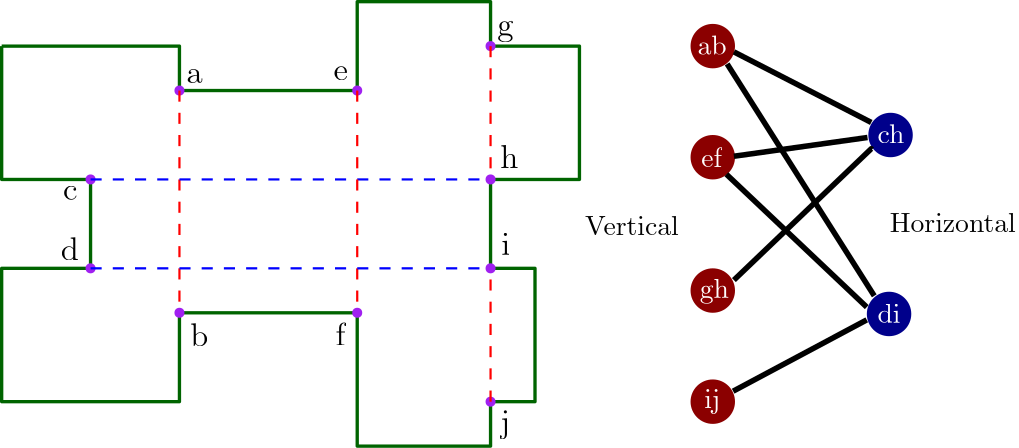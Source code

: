<?xml version="1.0"?>
<!DOCTYPE ipe SYSTEM "ipe.dtd">
<ipe version="70218" creator="Ipe 7.2.28">
<info created="D:20231014195433" modified="D:20231104011955"/>
<ipestyle name="basic">
<symbol name="arrow/arc(spx)">
<path stroke="sym-stroke" fill="sym-stroke" pen="sym-pen">
0 0 m
-1 0.333 l
-1 -0.333 l
h
</path>
</symbol>
<symbol name="arrow/farc(spx)">
<path stroke="sym-stroke" fill="white" pen="sym-pen">
0 0 m
-1 0.333 l
-1 -0.333 l
h
</path>
</symbol>
<symbol name="arrow/ptarc(spx)">
<path stroke="sym-stroke" fill="sym-stroke" pen="sym-pen">
0 0 m
-1 0.333 l
-0.8 0 l
-1 -0.333 l
h
</path>
</symbol>
<symbol name="arrow/fptarc(spx)">
<path stroke="sym-stroke" fill="white" pen="sym-pen">
0 0 m
-1 0.333 l
-0.8 0 l
-1 -0.333 l
h
</path>
</symbol>
<symbol name="mark/circle(sx)" transformations="translations">
<path fill="sym-stroke">
0.6 0 0 0.6 0 0 e
0.4 0 0 0.4 0 0 e
</path>
</symbol>
<symbol name="mark/disk(sx)" transformations="translations">
<path fill="sym-stroke">
0.6 0 0 0.6 0 0 e
</path>
</symbol>
<symbol name="mark/fdisk(sfx)" transformations="translations">
<group>
<path fill="sym-fill">
0.5 0 0 0.5 0 0 e
</path>
<path fill="sym-stroke" fillrule="eofill">
0.6 0 0 0.6 0 0 e
0.4 0 0 0.4 0 0 e
</path>
</group>
</symbol>
<symbol name="mark/box(sx)" transformations="translations">
<path fill="sym-stroke" fillrule="eofill">
-0.6 -0.6 m
0.6 -0.6 l
0.6 0.6 l
-0.6 0.6 l
h
-0.4 -0.4 m
0.4 -0.4 l
0.4 0.4 l
-0.4 0.4 l
h
</path>
</symbol>
<symbol name="mark/square(sx)" transformations="translations">
<path fill="sym-stroke">
-0.6 -0.6 m
0.6 -0.6 l
0.6 0.6 l
-0.6 0.6 l
h
</path>
</symbol>
<symbol name="mark/fsquare(sfx)" transformations="translations">
<group>
<path fill="sym-fill">
-0.5 -0.5 m
0.5 -0.5 l
0.5 0.5 l
-0.5 0.5 l
h
</path>
<path fill="sym-stroke" fillrule="eofill">
-0.6 -0.6 m
0.6 -0.6 l
0.6 0.6 l
-0.6 0.6 l
h
-0.4 -0.4 m
0.4 -0.4 l
0.4 0.4 l
-0.4 0.4 l
h
</path>
</group>
</symbol>
<symbol name="mark/cross(sx)" transformations="translations">
<group>
<path fill="sym-stroke">
-0.43 -0.57 m
0.57 0.43 l
0.43 0.57 l
-0.57 -0.43 l
h
</path>
<path fill="sym-stroke">
-0.43 0.57 m
0.57 -0.43 l
0.43 -0.57 l
-0.57 0.43 l
h
</path>
</group>
</symbol>
<symbol name="arrow/fnormal(spx)">
<path stroke="sym-stroke" fill="white" pen="sym-pen">
0 0 m
-1 0.333 l
-1 -0.333 l
h
</path>
</symbol>
<symbol name="arrow/pointed(spx)">
<path stroke="sym-stroke" fill="sym-stroke" pen="sym-pen">
0 0 m
-1 0.333 l
-0.8 0 l
-1 -0.333 l
h
</path>
</symbol>
<symbol name="arrow/fpointed(spx)">
<path stroke="sym-stroke" fill="white" pen="sym-pen">
0 0 m
-1 0.333 l
-0.8 0 l
-1 -0.333 l
h
</path>
</symbol>
<symbol name="arrow/linear(spx)">
<path stroke="sym-stroke" pen="sym-pen">
-1 0.333 m
0 0 l
-1 -0.333 l
</path>
</symbol>
<symbol name="arrow/fdouble(spx)">
<path stroke="sym-stroke" fill="white" pen="sym-pen">
0 0 m
-1 0.333 l
-1 -0.333 l
h
-1 0 m
-2 0.333 l
-2 -0.333 l
h
</path>
</symbol>
<symbol name="arrow/double(spx)">
<path stroke="sym-stroke" fill="sym-stroke" pen="sym-pen">
0 0 m
-1 0.333 l
-1 -0.333 l
h
-1 0 m
-2 0.333 l
-2 -0.333 l
h
</path>
</symbol>
<symbol name="arrow/mid-normal(spx)">
<path stroke="sym-stroke" fill="sym-stroke" pen="sym-pen">
0.5 0 m
-0.5 0.333 l
-0.5 -0.333 l
h
</path>
</symbol>
<symbol name="arrow/mid-fnormal(spx)">
<path stroke="sym-stroke" fill="white" pen="sym-pen">
0.5 0 m
-0.5 0.333 l
-0.5 -0.333 l
h
</path>
</symbol>
<symbol name="arrow/mid-pointed(spx)">
<path stroke="sym-stroke" fill="sym-stroke" pen="sym-pen">
0.5 0 m
-0.5 0.333 l
-0.3 0 l
-0.5 -0.333 l
h
</path>
</symbol>
<symbol name="arrow/mid-fpointed(spx)">
<path stroke="sym-stroke" fill="white" pen="sym-pen">
0.5 0 m
-0.5 0.333 l
-0.3 0 l
-0.5 -0.333 l
h
</path>
</symbol>
<symbol name="arrow/mid-double(spx)">
<path stroke="sym-stroke" fill="sym-stroke" pen="sym-pen">
1 0 m
0 0.333 l
0 -0.333 l
h
0 0 m
-1 0.333 l
-1 -0.333 l
h
</path>
</symbol>
<symbol name="arrow/mid-fdouble(spx)">
<path stroke="sym-stroke" fill="white" pen="sym-pen">
1 0 m
0 0.333 l
0 -0.333 l
h
0 0 m
-1 0.333 l
-1 -0.333 l
h
</path>
</symbol>
<anglesize name="22.5 deg" value="22.5"/>
<anglesize name="30 deg" value="30"/>
<anglesize name="45 deg" value="45"/>
<anglesize name="60 deg" value="60"/>
<anglesize name="90 deg" value="90"/>
<arrowsize name="large" value="10"/>
<arrowsize name="small" value="5"/>
<arrowsize name="tiny" value="3"/>
<color name="blue" value="0 0 1"/>
<color name="brown" value="0.647 0.165 0.165"/>
<color name="darkblue" value="0 0 0.545"/>
<color name="darkcyan" value="0 0.545 0.545"/>
<color name="darkgray" value="0.663"/>
<color name="darkgreen" value="0 0.392 0"/>
<color name="darkmagenta" value="0.545 0 0.545"/>
<color name="darkorange" value="1 0.549 0"/>
<color name="darkred" value="0.545 0 0"/>
<color name="gold" value="1 0.843 0"/>
<color name="gray" value="0.745"/>
<color name="green" value="0 1 0"/>
<color name="lightblue" value="0.678 0.847 0.902"/>
<color name="lightcyan" value="0.878 1 1"/>
<color name="lightgray" value="0.827"/>
<color name="lightgreen" value="0.565 0.933 0.565"/>
<color name="lightyellow" value="1 1 0.878"/>
<color name="navy" value="0 0 0.502"/>
<color name="orange" value="1 0.647 0"/>
<color name="pink" value="1 0.753 0.796"/>
<color name="purple" value="0.627 0.125 0.941"/>
<color name="red" value="1 0 0"/>
<color name="seagreen" value="0.18 0.545 0.341"/>
<color name="turquoise" value="0.251 0.878 0.816"/>
<color name="violet" value="0.933 0.51 0.933"/>
<color name="yellow" value="1 1 0"/>
<dashstyle name="dash dot dotted" value="[4 2 1 2 1 2] 0"/>
<dashstyle name="dash dotted" value="[4 2 1 2] 0"/>
<dashstyle name="dashed" value="[4] 0"/>
<dashstyle name="dotted" value="[1 3] 0"/>
<gridsize name="10 pts (~3.5 mm)" value="10"/>
<gridsize name="14 pts (~5 mm)" value="14"/>
<gridsize name="16 pts (~6 mm)" value="16"/>
<gridsize name="20 pts (~7 mm)" value="20"/>
<gridsize name="28 pts (~10 mm)" value="28"/>
<gridsize name="32 pts (~12 mm)" value="32"/>
<gridsize name="4 pts" value="4"/>
<gridsize name="56 pts (~20 mm)" value="56"/>
<gridsize name="8 pts (~3 mm)" value="8"/>
<opacity name="10%" value="0.1"/>
<opacity name="30%" value="0.3"/>
<opacity name="50%" value="0.5"/>
<opacity name="75%" value="0.75"/>
<pen name="fat" value="1.2"/>
<pen name="heavier" value="0.8"/>
<pen name="ultrafat" value="2"/>
<symbolsize name="large" value="5"/>
<symbolsize name="small" value="2"/>
<symbolsize name="tiny" value="1.1"/>
<textsize name="Huge" value="\Huge"/>
<textsize name="LARGE" value="\LARGE"/>
<textsize name="Large" value="\Large"/>
<textsize name="footnote" value="\footnotesize"/>
<textsize name="huge" value="\huge"/>
<textsize name="large" value="\large"/>
<textsize name="script" value="\scriptsize"/>
<textsize name="small" value="\small"/>
<textsize name="tiny" value="\tiny"/>
<textstyle name="center" begin="\begin{center}" end="\end{center}"/>
<textstyle name="item" begin="\begin{itemize}\item{}" end="\end{itemize}"/>
<textstyle name="itemize" begin="\begin{itemize}" end="\end{itemize}"/>
<tiling name="falling" angle="-60" step="4" width="1"/>
<tiling name="rising" angle="30" step="4" width="1"/>
</ipestyle>
<page>
<layer name="alpha"/>
<view layers="alpha" active="alpha"/>
<path layer="alpha" matrix="1 0 0 1 -112 0" stroke="darkgreen" pen="fat">
240 704 m
240 656 l
272 656 l
272 624 l
240 624 l
240 576 l
304 576 l
304 608 l
368 608 l
368 560 l
416 560 l
416 576 l
432 576 l
432 624 l
416 624 l
416 656 l
448 656 l
448 704 l
416 704 l
416 720 l
368 720 l
368 688 l
304 688 l
304 704 l
240 704 l
</path>
<use matrix="1 0 0 1 -112 0" name="mark/disk(sx)" pos="304 688" size="normal" stroke="purple"/>
<use matrix="1 0 0 1 -112 0" name="mark/disk(sx)" pos="368 688" size="normal" stroke="purple"/>
<use matrix="1 0 0 1 -112 0" name="mark/disk(sx)" pos="416 656" size="normal" stroke="purple"/>
<use matrix="1 0 0 1 -112 0" name="mark/disk(sx)" pos="416 624" size="normal" stroke="purple"/>
<use matrix="1 0 0 1 -112 0" name="mark/disk(sx)" pos="416 576" size="normal" stroke="purple"/>
<use matrix="1 0 0 1 -112 0" name="mark/disk(sx)" pos="368 608" size="normal" stroke="purple"/>
<use matrix="1 0 0 1 -112 0" name="mark/disk(sx)" pos="304 608" size="normal" stroke="purple"/>
<use matrix="1 0 0 1 -112 0" name="mark/disk(sx)" pos="272 624" size="normal" stroke="purple"/>
<use matrix="1 0 0 1 -112 0" name="mark/disk(sx)" pos="272 656" size="normal" stroke="purple"/>
<use matrix="1 0 0 1 -112 0" name="mark/disk(sx)" pos="416 704" size="normal" stroke="purple"/>
<text matrix="1 0 0 1 -116.564 -7.37214" transformations="translations" pos="311.028 698.066" stroke="black" type="label" width="5.853" height="5.147" depth="0" valign="baseline" size="large">a</text>
<text matrix="1 0 0 1 -112.351 -4.91476" transformations="translations" pos="308.22 600.824" stroke="black" type="label" width="6.503" height="8.302" depth="0" valign="baseline" size="large">b</text>
<text matrix="1 0 0 1 -122.31 -19.2149" transformations="translations" pos="272.412 667.875" stroke="black" type="label" width="5.203" height="5.147" depth="0" valign="baseline" size="large">c</text>
<text matrix="1 0 0 1 -128.056 -0.613513" transformations="translations" pos="277.327 627.504" stroke="black" type="label" width="6.503" height="8.302" depth="0" valign="baseline" size="large">d</text>
<text matrix="1 0 0 1 -107.787 -6.31897" transformations="translations" pos="355.261 698.066" stroke="black" type="label" width="5.203" height="5.147" depth="0" valign="baseline" size="large">e</text>
<text matrix="1 0 0 1 -107.085 -0.351054" transformations="translations" pos="355.261 596.611" stroke="black" type="label" width="3.577" height="8.302" depth="0" valign="baseline" size="large">f</text>
<text matrix="1 0 0 1 -114.106 -9.12741" transformations="translations" pos="420.557 717.023" stroke="black" type="label" width="5.853" height="5.152" depth="2.32" valign="baseline" size="large">g</text>
<text matrix="1 0 0 1 -101.117 -4.91476" transformations="translations" pos="408.621 665.067" stroke="black" type="label" width="6.503" height="8.302" depth="0" valign="baseline" size="large">h</text>
<text matrix="1 0 0 1 -95.8515 6.67003" transformations="translations" pos="403.707 622.238" stroke="black" type="label" width="3.252" height="7.935" depth="0" valign="baseline" size="large">i</text>
<text matrix="1 0 0 1 -98.3089 -17.5527" transformations="translations" pos="405.813 582.569" stroke="black" type="label" width="3.577" height="7.939" depth="2.32" valign="baseline" size="large">j</text>
<path matrix="1 0 0 1 -112 0" stroke="red" dash="dashed" pen="heavier">
304 688 m
304 608 l
304 608 l
</path>
<path matrix="1 0 0 1 -112 0" stroke="blue" dash="dashed" pen="heavier">
272 656 m
416 656 l
416 656 l
</path>
<path matrix="1 0 0 1 -112 0" stroke="red" dash="dashed" pen="heavier">
368 688 m
368 608 l
</path>
<path matrix="1 0 0 1 -112 0" stroke="blue" dash="dashed" pen="heavier">
272 624 m
416 624 l
</path>
<path matrix="1 0 0 1 -112 0" stroke="red" dash="dashed" pen="heavier">
416 576 m
416 624 l
</path>
<path matrix="1 0 0 1 -112 0" stroke="red" dash="dashed" pen="heavier">
416 704 m
416 656 l
</path>
<path fill="darkred">
8 0 0 8 384 704 e
</path>
<path matrix="1 0 0 1 0 -40" fill="darkred">
8 0 0 8 384 704 e
</path>
<path matrix="1 0 0 1 0 -128" fill="darkred">
8 0 0 8 384 704 e
</path>
<path matrix="1 0 0 1 0 -88" fill="darkred">
8 0 0 8 384 704 e
</path>
<text matrix="1 0 0 1 18.4826 -35.0106" transformations="translations" pos="360 736" stroke="white" type="label" width="10.516" height="6.918" depth="0" valign="baseline">ab</text>
<text matrix="1 0 0 1 19.8334 -75.544" transformations="translations" pos="360 736" stroke="white" type="label" width="7.472" height="6.918" depth="0" valign="baseline">ef</text>
<text matrix="1 0 0 1 19.2932 -122.563" transformations="translations" pos="360 736" stroke="white" type="label" width="10.516" height="6.926" depth="1.93" valign="baseline">gh</text>
<text matrix="1 0 0 1 20.9148 -162.285" transformations="translations" pos="360 736" stroke="white" type="label" width="5.812" height="6.661" depth="1.93" valign="baseline">ij</text>
<path fill="darkblue">
8 0 0 8 448 672 e
</path>
<path matrix="1 0 0 1 -0.54044 -32.4264" fill="darkblue">
8 0 0 8 448 640 e
</path>
<text matrix="1 0 0 1 83.2933 -67.0106" transformations="translations" pos="360 736" stroke="white" type="label" width="9.686" height="6.918" depth="0" valign="baseline">ch</text>
<text matrix="1 0 0 1 83.2929 -131.593" transformations="translations" pos="360 736" stroke="white" type="label" width="8.302" height="6.918" depth="0" valign="baseline">di</text>
<path fill="darkblue">
391.329 700.563 m
441.32 676.244 l
</path>
<path fill="darkblue">
392.41 664.354 m
439.158 672.19 l
439.158 672.19 l
</path>
<path stroke="black" pen="ultrafat">
391.599 701.915 m
441.049 676.514 l
441.049 676.514 l
</path>
<path stroke="black" pen="ultrafat">
391.599 664.354 m
439.698 671.109 l
439.698 671.109 l
</path>
<path stroke="black" pen="ultrafat">
391.599 619.768 m
441.049 667.056 l
441.32 666.786 l
</path>
<path stroke="black" pen="ultrafat">
388.897 657.869 m
439.428 610.04 l
</path>
<path stroke="black" pen="ultrafat">
389.167 697.591 m
442.13 614.093 l
</path>
<path stroke="black" pen="ultrafat">
391.329 579.775 m
439.428 605.446 l
</path>
<text matrix="1 0 0 1 71.8785 -87.5513" transformations="translations" pos="375.834 724.602" stroke="black" type="label" width="45.413" height="6.918" depth="0" valign="baseline">Horizontal</text>
<text matrix="1 0 0 1 0.54044 -3.78308" transformations="translations" pos="337.462 639.753" stroke="black" type="label" width="33.79" height="6.918" depth="0" valign="baseline">Vertical</text>
</page>
</ipe>
